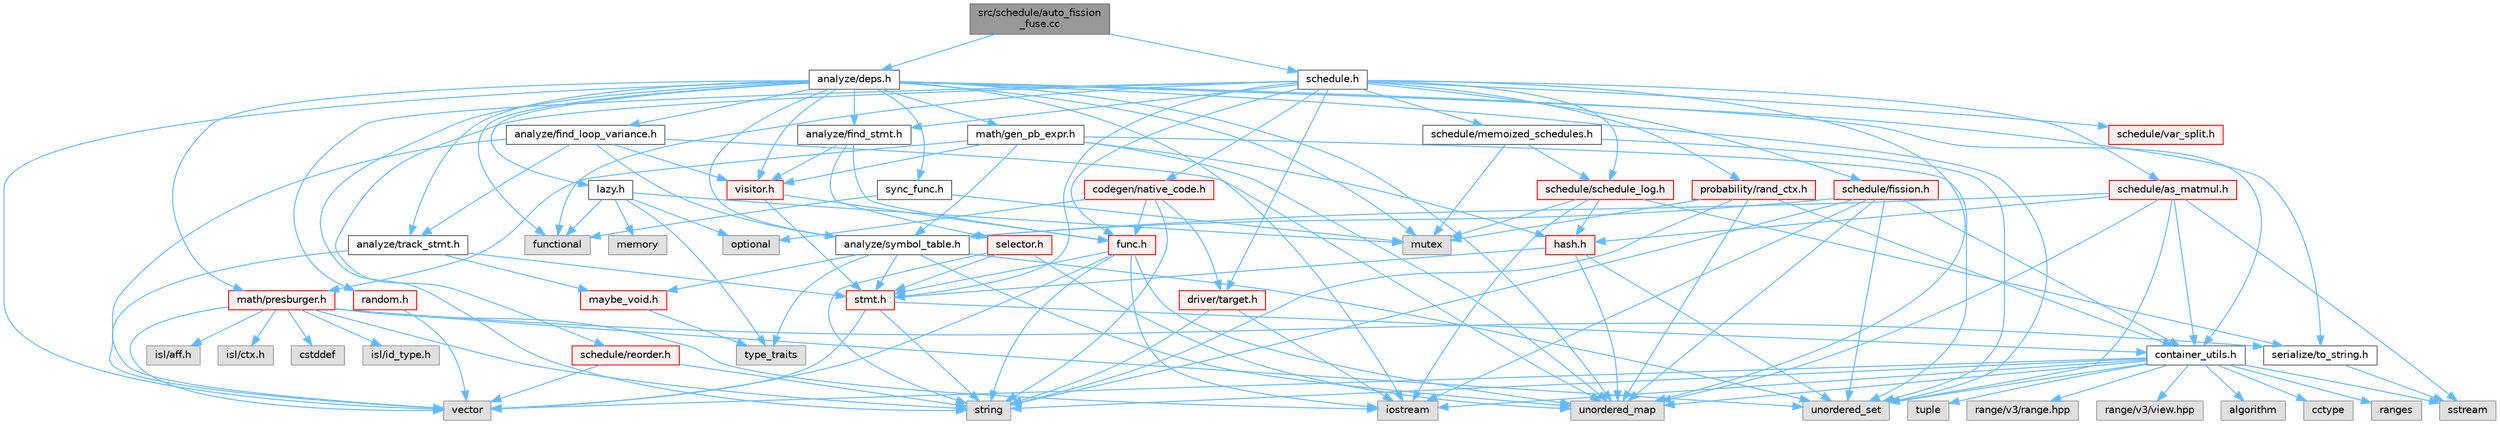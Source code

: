 digraph "src/schedule/auto_fission_fuse.cc"
{
 // LATEX_PDF_SIZE
  bgcolor="transparent";
  edge [fontname=Helvetica,fontsize=10,labelfontname=Helvetica,labelfontsize=10];
  node [fontname=Helvetica,fontsize=10,shape=box,height=0.2,width=0.4];
  Node1 [label="src/schedule/auto_fission\l_fuse.cc",height=0.2,width=0.4,color="gray40", fillcolor="grey60", style="filled", fontcolor="black",tooltip=" "];
  Node1 -> Node2 [color="steelblue1",style="solid"];
  Node2 [label="analyze/deps.h",height=0.2,width=0.4,color="grey40", fillcolor="white", style="filled",URL="$deps_8h.html",tooltip=" "];
  Node2 -> Node3 [color="steelblue1",style="solid"];
  Node3 [label="functional",height=0.2,width=0.4,color="grey60", fillcolor="#E0E0E0", style="filled",tooltip=" "];
  Node2 -> Node4 [color="steelblue1",style="solid"];
  Node4 [label="iostream",height=0.2,width=0.4,color="grey60", fillcolor="#E0E0E0", style="filled",tooltip=" "];
  Node2 -> Node5 [color="steelblue1",style="solid"];
  Node5 [label="mutex",height=0.2,width=0.4,color="grey60", fillcolor="#E0E0E0", style="filled",tooltip=" "];
  Node2 -> Node6 [color="steelblue1",style="solid"];
  Node6 [label="string",height=0.2,width=0.4,color="grey60", fillcolor="#E0E0E0", style="filled",tooltip=" "];
  Node2 -> Node7 [color="steelblue1",style="solid"];
  Node7 [label="unordered_map",height=0.2,width=0.4,color="grey60", fillcolor="#E0E0E0", style="filled",tooltip=" "];
  Node2 -> Node8 [color="steelblue1",style="solid"];
  Node8 [label="unordered_set",height=0.2,width=0.4,color="grey60", fillcolor="#E0E0E0", style="filled",tooltip=" "];
  Node2 -> Node9 [color="steelblue1",style="solid"];
  Node9 [label="vector",height=0.2,width=0.4,color="grey60", fillcolor="#E0E0E0", style="filled",tooltip=" "];
  Node2 -> Node10 [color="steelblue1",style="solid"];
  Node10 [label="analyze/find_loop_variance.h",height=0.2,width=0.4,color="grey40", fillcolor="white", style="filled",URL="$find__loop__variance_8h.html",tooltip=" "];
  Node10 -> Node7 [color="steelblue1",style="solid"];
  Node10 -> Node9 [color="steelblue1",style="solid"];
  Node10 -> Node11 [color="steelblue1",style="solid"];
  Node11 [label="analyze/symbol_table.h",height=0.2,width=0.4,color="grey40", fillcolor="white", style="filled",URL="$symbol__table_8h.html",tooltip=" "];
  Node11 -> Node12 [color="steelblue1",style="solid"];
  Node12 [label="type_traits",height=0.2,width=0.4,color="grey60", fillcolor="#E0E0E0", style="filled",tooltip=" "];
  Node11 -> Node7 [color="steelblue1",style="solid"];
  Node11 -> Node8 [color="steelblue1",style="solid"];
  Node11 -> Node13 [color="steelblue1",style="solid"];
  Node13 [label="maybe_void.h",height=0.2,width=0.4,color="red", fillcolor="#FFF0F0", style="filled",URL="$maybe__void_8h.html",tooltip=" "];
  Node13 -> Node12 [color="steelblue1",style="solid"];
  Node11 -> Node15 [color="steelblue1",style="solid"];
  Node15 [label="stmt.h",height=0.2,width=0.4,color="red", fillcolor="#FFF0F0", style="filled",URL="$stmt_8h.html",tooltip=" "];
  Node15 -> Node6 [color="steelblue1",style="solid"];
  Node15 -> Node9 [color="steelblue1",style="solid"];
  Node15 -> Node36 [color="steelblue1",style="solid"];
  Node36 [label="container_utils.h",height=0.2,width=0.4,color="grey40", fillcolor="white", style="filled",URL="$container__utils_8h.html",tooltip=" "];
  Node36 -> Node37 [color="steelblue1",style="solid"];
  Node37 [label="algorithm",height=0.2,width=0.4,color="grey60", fillcolor="#E0E0E0", style="filled",tooltip=" "];
  Node36 -> Node38 [color="steelblue1",style="solid"];
  Node38 [label="cctype",height=0.2,width=0.4,color="grey60", fillcolor="#E0E0E0", style="filled",tooltip=" "];
  Node36 -> Node4 [color="steelblue1",style="solid"];
  Node36 -> Node39 [color="steelblue1",style="solid"];
  Node39 [label="ranges",height=0.2,width=0.4,color="grey60", fillcolor="#E0E0E0", style="filled",tooltip=" "];
  Node36 -> Node30 [color="steelblue1",style="solid"];
  Node30 [label="sstream",height=0.2,width=0.4,color="grey60", fillcolor="#E0E0E0", style="filled",tooltip=" "];
  Node36 -> Node6 [color="steelblue1",style="solid"];
  Node36 -> Node40 [color="steelblue1",style="solid"];
  Node40 [label="tuple",height=0.2,width=0.4,color="grey60", fillcolor="#E0E0E0", style="filled",tooltip=" "];
  Node36 -> Node7 [color="steelblue1",style="solid"];
  Node36 -> Node8 [color="steelblue1",style="solid"];
  Node36 -> Node9 [color="steelblue1",style="solid"];
  Node36 -> Node41 [color="steelblue1",style="solid"];
  Node41 [label="range/v3/range.hpp",height=0.2,width=0.4,color="grey60", fillcolor="#E0E0E0", style="filled",tooltip=" "];
  Node36 -> Node42 [color="steelblue1",style="solid"];
  Node42 [label="range/v3/view.hpp",height=0.2,width=0.4,color="grey60", fillcolor="#E0E0E0", style="filled",tooltip=" "];
  Node10 -> Node53 [color="steelblue1",style="solid"];
  Node53 [label="analyze/track_stmt.h",height=0.2,width=0.4,color="grey40", fillcolor="white", style="filled",URL="$track__stmt_8h.html",tooltip=" "];
  Node53 -> Node9 [color="steelblue1",style="solid"];
  Node53 -> Node13 [color="steelblue1",style="solid"];
  Node53 -> Node15 [color="steelblue1",style="solid"];
  Node10 -> Node54 [color="steelblue1",style="solid"];
  Node54 [label="visitor.h",height=0.2,width=0.4,color="red", fillcolor="#FFF0F0", style="filled",URL="$visitor_8h.html",tooltip=" "];
  Node54 -> Node58 [color="steelblue1",style="solid"];
  Node58 [label="func.h",height=0.2,width=0.4,color="red", fillcolor="#FFF0F0", style="filled",URL="$func_8h.html",tooltip=" "];
  Node58 -> Node4 [color="steelblue1",style="solid"];
  Node58 -> Node6 [color="steelblue1",style="solid"];
  Node58 -> Node7 [color="steelblue1",style="solid"];
  Node58 -> Node9 [color="steelblue1",style="solid"];
  Node58 -> Node15 [color="steelblue1",style="solid"];
  Node54 -> Node15 [color="steelblue1",style="solid"];
  Node2 -> Node64 [color="steelblue1",style="solid"];
  Node64 [label="analyze/find_stmt.h",height=0.2,width=0.4,color="grey40", fillcolor="white", style="filled",URL="$find__stmt_8h.html",tooltip=" "];
  Node64 -> Node58 [color="steelblue1",style="solid"];
  Node64 -> Node65 [color="steelblue1",style="solid"];
  Node65 [label="selector.h",height=0.2,width=0.4,color="red", fillcolor="#FFF0F0", style="filled",URL="$selector_8h.html",tooltip=" "];
  Node65 -> Node6 [color="steelblue1",style="solid"];
  Node65 -> Node7 [color="steelblue1",style="solid"];
  Node65 -> Node15 [color="steelblue1",style="solid"];
  Node64 -> Node54 [color="steelblue1",style="solid"];
  Node2 -> Node11 [color="steelblue1",style="solid"];
  Node2 -> Node53 [color="steelblue1",style="solid"];
  Node2 -> Node36 [color="steelblue1",style="solid"];
  Node2 -> Node66 [color="steelblue1",style="solid"];
  Node66 [label="lazy.h",height=0.2,width=0.4,color="grey40", fillcolor="white", style="filled",URL="$lazy_8h.html",tooltip=" "];
  Node66 -> Node3 [color="steelblue1",style="solid"];
  Node66 -> Node25 [color="steelblue1",style="solid"];
  Node25 [label="memory",height=0.2,width=0.4,color="grey60", fillcolor="#E0E0E0", style="filled",tooltip=" "];
  Node66 -> Node5 [color="steelblue1",style="solid"];
  Node66 -> Node18 [color="steelblue1",style="solid"];
  Node18 [label="optional",height=0.2,width=0.4,color="grey60", fillcolor="#E0E0E0", style="filled",tooltip=" "];
  Node66 -> Node12 [color="steelblue1",style="solid"];
  Node2 -> Node67 [color="steelblue1",style="solid"];
  Node67 [label="math/gen_pb_expr.h",height=0.2,width=0.4,color="grey40", fillcolor="white", style="filled",URL="$gen__pb__expr_8h.html",tooltip=" "];
  Node67 -> Node7 [color="steelblue1",style="solid"];
  Node67 -> Node8 [color="steelblue1",style="solid"];
  Node67 -> Node11 [color="steelblue1",style="solid"];
  Node67 -> Node68 [color="steelblue1",style="solid"];
  Node68 [label="hash.h",height=0.2,width=0.4,color="red", fillcolor="#FFF0F0", style="filled",URL="$hash_8h.html",tooltip=" "];
  Node68 -> Node7 [color="steelblue1",style="solid"];
  Node68 -> Node8 [color="steelblue1",style="solid"];
  Node68 -> Node15 [color="steelblue1",style="solid"];
  Node67 -> Node69 [color="steelblue1",style="solid"];
  Node69 [label="math/presburger.h",height=0.2,width=0.4,color="red", fillcolor="#FFF0F0", style="filled",URL="$presburger_8h.html",tooltip=" "];
  Node69 -> Node70 [color="steelblue1",style="solid"];
  Node70 [label="cstddef",height=0.2,width=0.4,color="grey60", fillcolor="#E0E0E0", style="filled",tooltip=" "];
  Node69 -> Node4 [color="steelblue1",style="solid"];
  Node69 -> Node71 [color="steelblue1",style="solid"];
  Node71 [label="isl/id_type.h",height=0.2,width=0.4,color="grey60", fillcolor="#E0E0E0", style="filled",tooltip=" "];
  Node69 -> Node6 [color="steelblue1",style="solid"];
  Node69 -> Node8 [color="steelblue1",style="solid"];
  Node69 -> Node9 [color="steelblue1",style="solid"];
  Node69 -> Node72 [color="steelblue1",style="solid"];
  Node72 [label="isl/aff.h",height=0.2,width=0.4,color="grey60", fillcolor="#E0E0E0", style="filled",tooltip=" "];
  Node69 -> Node73 [color="steelblue1",style="solid"];
  Node73 [label="isl/ctx.h",height=0.2,width=0.4,color="grey60", fillcolor="#E0E0E0", style="filled",tooltip=" "];
  Node69 -> Node32 [color="steelblue1",style="solid"];
  Node32 [label="serialize/to_string.h",height=0.2,width=0.4,color="grey40", fillcolor="white", style="filled",URL="$to__string_8h.html",tooltip=" "];
  Node32 -> Node30 [color="steelblue1",style="solid"];
  Node67 -> Node54 [color="steelblue1",style="solid"];
  Node2 -> Node69 [color="steelblue1",style="solid"];
  Node2 -> Node32 [color="steelblue1",style="solid"];
  Node2 -> Node86 [color="steelblue1",style="solid"];
  Node86 [label="sync_func.h",height=0.2,width=0.4,color="grey40", fillcolor="white", style="filled",URL="$sync__func_8h.html",tooltip=" "];
  Node86 -> Node3 [color="steelblue1",style="solid"];
  Node86 -> Node5 [color="steelblue1",style="solid"];
  Node2 -> Node54 [color="steelblue1",style="solid"];
  Node1 -> Node87 [color="steelblue1",style="solid"];
  Node87 [label="schedule.h",height=0.2,width=0.4,color="grey40", fillcolor="white", style="filled",URL="$schedule_8h.html",tooltip=" "];
  Node87 -> Node3 [color="steelblue1",style="solid"];
  Node87 -> Node7 [color="steelblue1",style="solid"];
  Node87 -> Node64 [color="steelblue1",style="solid"];
  Node87 -> Node88 [color="steelblue1",style="solid"];
  Node88 [label="codegen/native_code.h",height=0.2,width=0.4,color="red", fillcolor="#FFF0F0", style="filled",URL="$native__code_8h.html",tooltip=" "];
  Node88 -> Node18 [color="steelblue1",style="solid"];
  Node88 -> Node6 [color="steelblue1",style="solid"];
  Node88 -> Node62 [color="steelblue1",style="solid"];
  Node62 [label="driver/target.h",height=0.2,width=0.4,color="red", fillcolor="#FFF0F0", style="filled",URL="$target_8h.html",tooltip=" "];
  Node62 -> Node4 [color="steelblue1",style="solid"];
  Node62 -> Node6 [color="steelblue1",style="solid"];
  Node88 -> Node58 [color="steelblue1",style="solid"];
  Node87 -> Node62 [color="steelblue1",style="solid"];
  Node87 -> Node58 [color="steelblue1",style="solid"];
  Node87 -> Node89 [color="steelblue1",style="solid"];
  Node89 [label="probability/rand_ctx.h",height=0.2,width=0.4,color="red", fillcolor="#FFF0F0", style="filled",URL="$rand__ctx_8h.html",tooltip=" "];
  Node89 -> Node5 [color="steelblue1",style="solid"];
  Node89 -> Node6 [color="steelblue1",style="solid"];
  Node89 -> Node7 [color="steelblue1",style="solid"];
  Node89 -> Node36 [color="steelblue1",style="solid"];
  Node87 -> Node98 [color="steelblue1",style="solid"];
  Node98 [label="random.h",height=0.2,width=0.4,color="red", fillcolor="#FFF0F0", style="filled",URL="$random_8h.html",tooltip=" "];
  Node98 -> Node9 [color="steelblue1",style="solid"];
  Node87 -> Node99 [color="steelblue1",style="solid"];
  Node99 [label="schedule/as_matmul.h",height=0.2,width=0.4,color="red", fillcolor="#FFF0F0", style="filled",URL="$as__matmul_8h.html",tooltip=" "];
  Node99 -> Node30 [color="steelblue1",style="solid"];
  Node99 -> Node7 [color="steelblue1",style="solid"];
  Node99 -> Node8 [color="steelblue1",style="solid"];
  Node99 -> Node11 [color="steelblue1",style="solid"];
  Node99 -> Node36 [color="steelblue1",style="solid"];
  Node99 -> Node68 [color="steelblue1",style="solid"];
  Node87 -> Node105 [color="steelblue1",style="solid"];
  Node105 [label="schedule/fission.h",height=0.2,width=0.4,color="red", fillcolor="#FFF0F0", style="filled",URL="$fission_8h.html",tooltip=" "];
  Node105 -> Node4 [color="steelblue1",style="solid"];
  Node105 -> Node6 [color="steelblue1",style="solid"];
  Node105 -> Node7 [color="steelblue1",style="solid"];
  Node105 -> Node8 [color="steelblue1",style="solid"];
  Node105 -> Node11 [color="steelblue1",style="solid"];
  Node105 -> Node36 [color="steelblue1",style="solid"];
  Node87 -> Node106 [color="steelblue1",style="solid"];
  Node106 [label="schedule/memoized_schedules.h",height=0.2,width=0.4,color="grey40", fillcolor="white", style="filled",URL="$memoized__schedules_8h.html",tooltip=" "];
  Node106 -> Node5 [color="steelblue1",style="solid"];
  Node106 -> Node8 [color="steelblue1",style="solid"];
  Node106 -> Node107 [color="steelblue1",style="solid"];
  Node107 [label="schedule/schedule_log.h",height=0.2,width=0.4,color="red", fillcolor="#FFF0F0", style="filled",URL="$schedule__log_8h.html",tooltip=" "];
  Node107 -> Node4 [color="steelblue1",style="solid"];
  Node107 -> Node5 [color="steelblue1",style="solid"];
  Node107 -> Node68 [color="steelblue1",style="solid"];
  Node107 -> Node32 [color="steelblue1",style="solid"];
  Node87 -> Node109 [color="steelblue1",style="solid"];
  Node109 [label="schedule/reorder.h",height=0.2,width=0.4,color="red", fillcolor="#FFF0F0", style="filled",URL="$reorder_8h.html",tooltip=" "];
  Node109 -> Node6 [color="steelblue1",style="solid"];
  Node109 -> Node9 [color="steelblue1",style="solid"];
  Node87 -> Node107 [color="steelblue1",style="solid"];
  Node87 -> Node110 [color="steelblue1",style="solid"];
  Node110 [label="schedule/var_split.h",height=0.2,width=0.4,color="red", fillcolor="#FFF0F0", style="filled",URL="$var__split_8h.html",tooltip=" "];
  Node87 -> Node15 [color="steelblue1",style="solid"];
}
